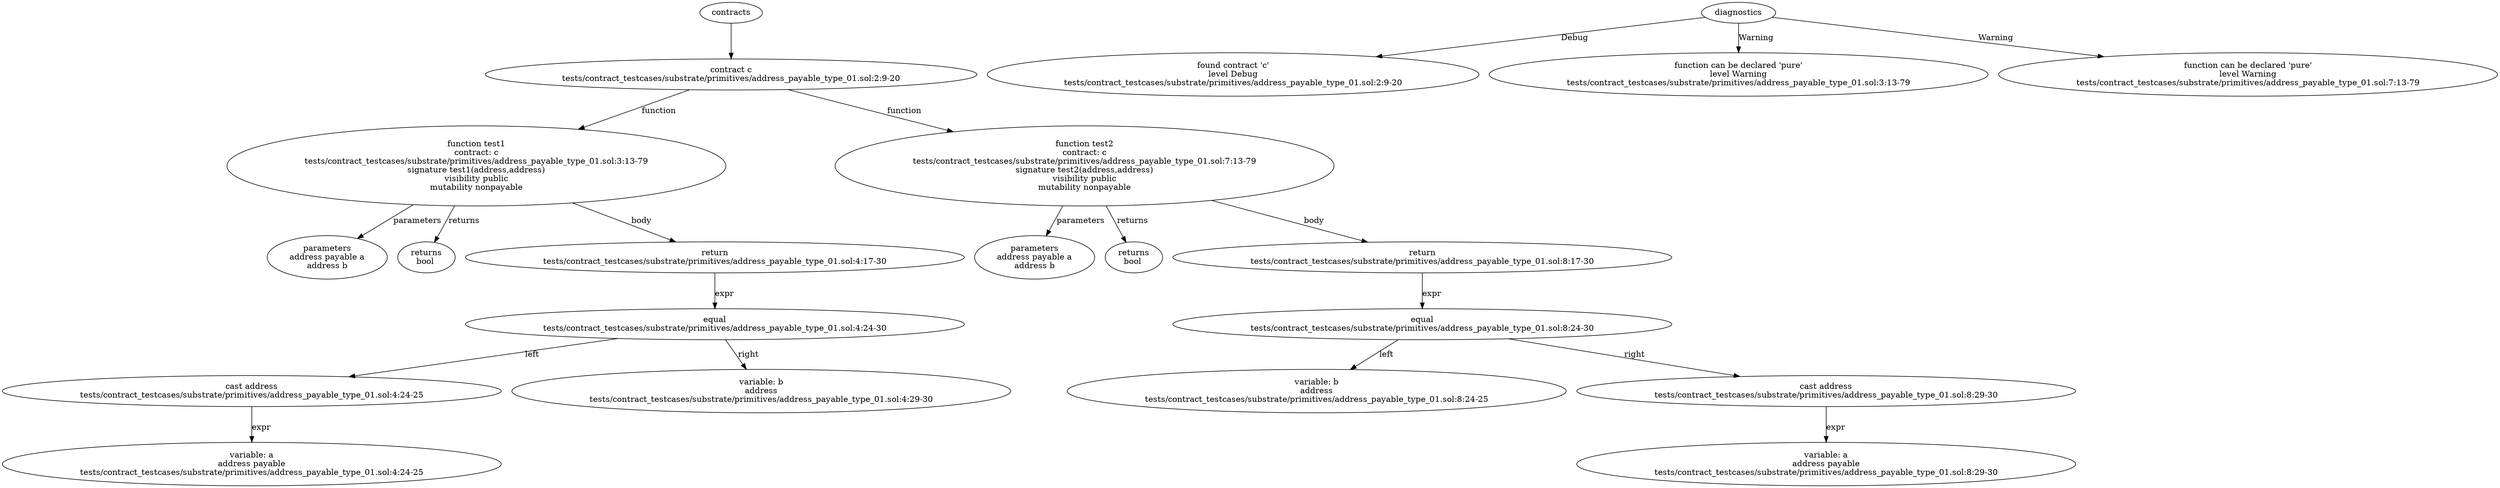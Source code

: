 strict digraph "tests/contract_testcases/substrate/primitives/address_payable_type_01.sol" {
	contract [label="contract c\ntests/contract_testcases/substrate/primitives/address_payable_type_01.sol:2:9-20"]
	test1 [label="function test1\ncontract: c\ntests/contract_testcases/substrate/primitives/address_payable_type_01.sol:3:13-79\nsignature test1(address,address)\nvisibility public\nmutability nonpayable"]
	parameters [label="parameters\naddress payable a\naddress b"]
	returns [label="returns\nbool "]
	return [label="return\ntests/contract_testcases/substrate/primitives/address_payable_type_01.sol:4:17-30"]
	equal [label="equal\ntests/contract_testcases/substrate/primitives/address_payable_type_01.sol:4:24-30"]
	cast [label="cast address\ntests/contract_testcases/substrate/primitives/address_payable_type_01.sol:4:24-25"]
	variable [label="variable: a\naddress payable\ntests/contract_testcases/substrate/primitives/address_payable_type_01.sol:4:24-25"]
	variable_9 [label="variable: b\naddress\ntests/contract_testcases/substrate/primitives/address_payable_type_01.sol:4:29-30"]
	test2 [label="function test2\ncontract: c\ntests/contract_testcases/substrate/primitives/address_payable_type_01.sol:7:13-79\nsignature test2(address,address)\nvisibility public\nmutability nonpayable"]
	parameters_11 [label="parameters\naddress payable a\naddress b"]
	returns_12 [label="returns\nbool "]
	return_13 [label="return\ntests/contract_testcases/substrate/primitives/address_payable_type_01.sol:8:17-30"]
	equal_14 [label="equal\ntests/contract_testcases/substrate/primitives/address_payable_type_01.sol:8:24-30"]
	variable_15 [label="variable: b\naddress\ntests/contract_testcases/substrate/primitives/address_payable_type_01.sol:8:24-25"]
	cast_16 [label="cast address\ntests/contract_testcases/substrate/primitives/address_payable_type_01.sol:8:29-30"]
	variable_17 [label="variable: a\naddress payable\ntests/contract_testcases/substrate/primitives/address_payable_type_01.sol:8:29-30"]
	diagnostic [label="found contract 'c'\nlevel Debug\ntests/contract_testcases/substrate/primitives/address_payable_type_01.sol:2:9-20"]
	diagnostic_20 [label="function can be declared 'pure'\nlevel Warning\ntests/contract_testcases/substrate/primitives/address_payable_type_01.sol:3:13-79"]
	diagnostic_21 [label="function can be declared 'pure'\nlevel Warning\ntests/contract_testcases/substrate/primitives/address_payable_type_01.sol:7:13-79"]
	contracts -> contract
	contract -> test1 [label="function"]
	test1 -> parameters [label="parameters"]
	test1 -> returns [label="returns"]
	test1 -> return [label="body"]
	return -> equal [label="expr"]
	equal -> cast [label="left"]
	cast -> variable [label="expr"]
	equal -> variable_9 [label="right"]
	contract -> test2 [label="function"]
	test2 -> parameters_11 [label="parameters"]
	test2 -> returns_12 [label="returns"]
	test2 -> return_13 [label="body"]
	return_13 -> equal_14 [label="expr"]
	equal_14 -> variable_15 [label="left"]
	equal_14 -> cast_16 [label="right"]
	cast_16 -> variable_17 [label="expr"]
	diagnostics -> diagnostic [label="Debug"]
	diagnostics -> diagnostic_20 [label="Warning"]
	diagnostics -> diagnostic_21 [label="Warning"]
}
